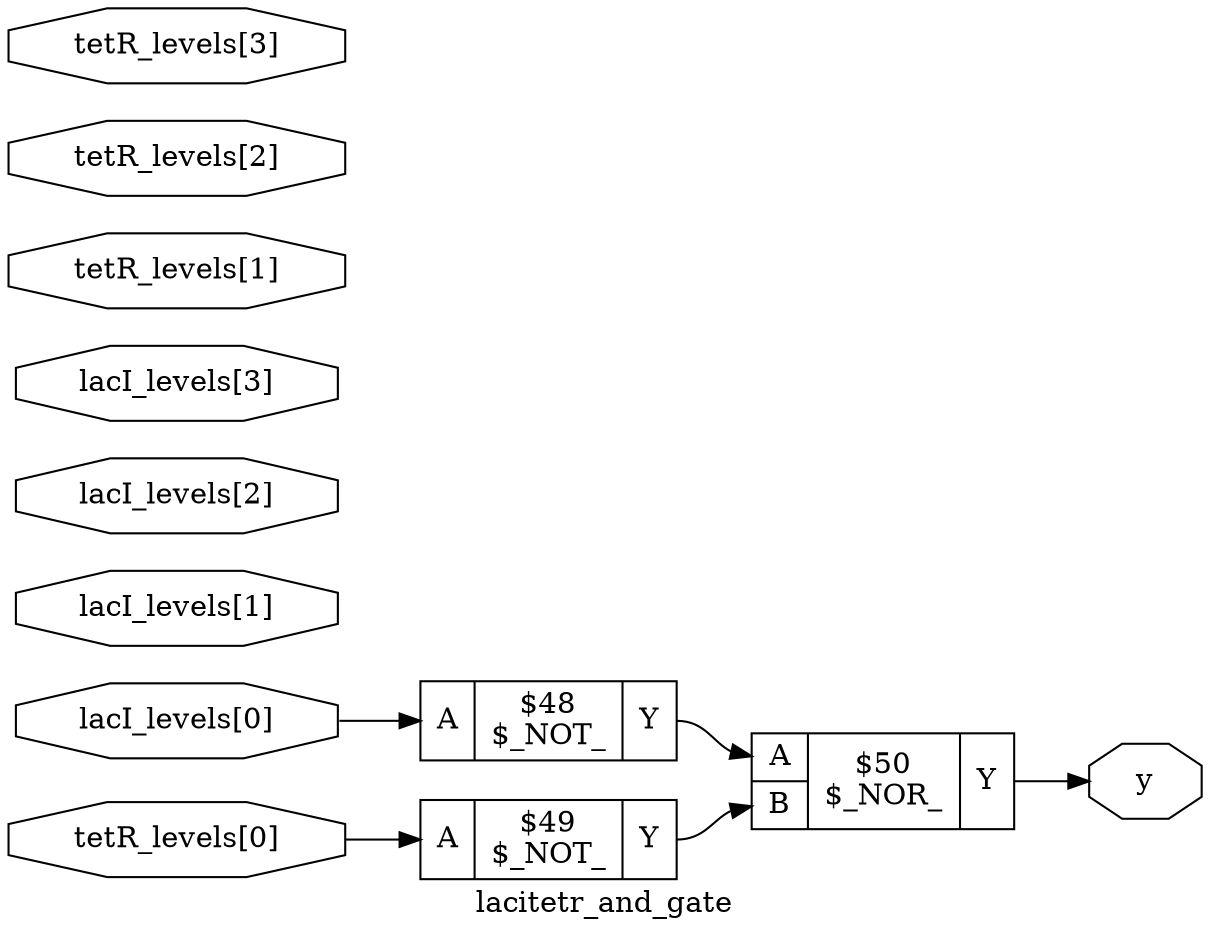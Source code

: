 digraph "lacitetr_and_gate" {
label="lacitetr_and_gate";
rankdir="LR";
remincross=true;
n3 [ shape=octagon, label="lacI_levels[0]", color="black", fontcolor="black" ];
n4 [ shape=octagon, label="lacI_levels[1]", color="black", fontcolor="black" ];
n5 [ shape=octagon, label="lacI_levels[2]", color="black", fontcolor="black" ];
n6 [ shape=octagon, label="lacI_levels[3]", color="black", fontcolor="black" ];
n7 [ shape=octagon, label="tetR_levels[0]", color="black", fontcolor="black" ];
n8 [ shape=octagon, label="tetR_levels[1]", color="black", fontcolor="black" ];
n9 [ shape=octagon, label="tetR_levels[2]", color="black", fontcolor="black" ];
n10 [ shape=octagon, label="tetR_levels[3]", color="black", fontcolor="black" ];
n11 [ shape=octagon, label="y", color="black", fontcolor="black" ];
c14 [ shape=record, label="{{<p12> A}|$48\n$_NOT_|{<p13> Y}}" ];
c15 [ shape=record, label="{{<p12> A}|$49\n$_NOT_|{<p13> Y}}" ];
c17 [ shape=record, label="{{<p12> A|<p16> B}|$50\n$_NOR_|{<p13> Y}}" ];
c14:p13:e -> c17:p12:w [color="black", label=""];
c17:p13:e -> n11:w [color="black", label=""];
c15:p13:e -> c17:p16:w [color="black", label=""];
n3:e -> c14:p12:w [color="black", label=""];
n7:e -> c15:p12:w [color="black", label=""];
}
